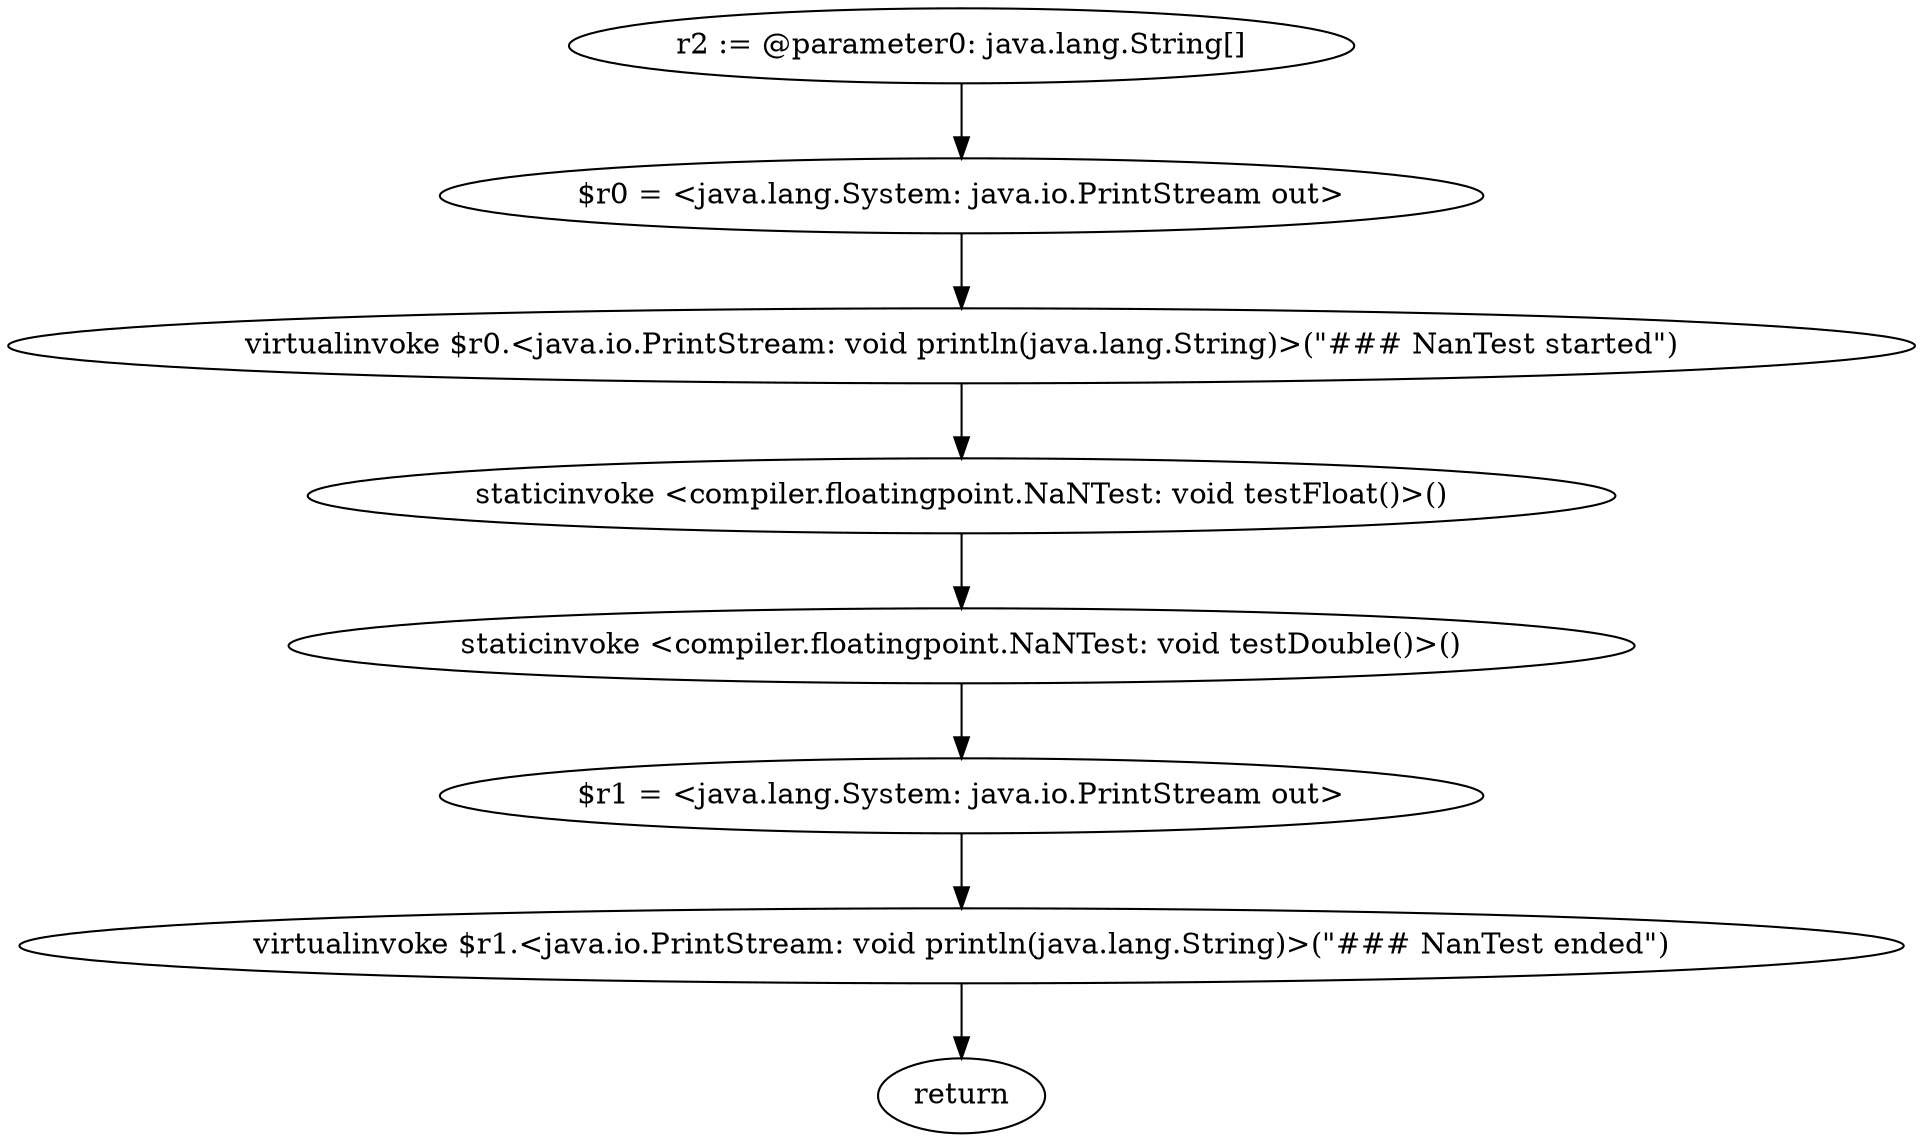 digraph "unitGraph" {
    "r2 := @parameter0: java.lang.String[]"
    "$r0 = <java.lang.System: java.io.PrintStream out>"
    "virtualinvoke $r0.<java.io.PrintStream: void println(java.lang.String)>(\"### NanTest started\")"
    "staticinvoke <compiler.floatingpoint.NaNTest: void testFloat()>()"
    "staticinvoke <compiler.floatingpoint.NaNTest: void testDouble()>()"
    "$r1 = <java.lang.System: java.io.PrintStream out>"
    "virtualinvoke $r1.<java.io.PrintStream: void println(java.lang.String)>(\"### NanTest ended\")"
    "return"
    "r2 := @parameter0: java.lang.String[]"->"$r0 = <java.lang.System: java.io.PrintStream out>";
    "$r0 = <java.lang.System: java.io.PrintStream out>"->"virtualinvoke $r0.<java.io.PrintStream: void println(java.lang.String)>(\"### NanTest started\")";
    "virtualinvoke $r0.<java.io.PrintStream: void println(java.lang.String)>(\"### NanTest started\")"->"staticinvoke <compiler.floatingpoint.NaNTest: void testFloat()>()";
    "staticinvoke <compiler.floatingpoint.NaNTest: void testFloat()>()"->"staticinvoke <compiler.floatingpoint.NaNTest: void testDouble()>()";
    "staticinvoke <compiler.floatingpoint.NaNTest: void testDouble()>()"->"$r1 = <java.lang.System: java.io.PrintStream out>";
    "$r1 = <java.lang.System: java.io.PrintStream out>"->"virtualinvoke $r1.<java.io.PrintStream: void println(java.lang.String)>(\"### NanTest ended\")";
    "virtualinvoke $r1.<java.io.PrintStream: void println(java.lang.String)>(\"### NanTest ended\")"->"return";
}
